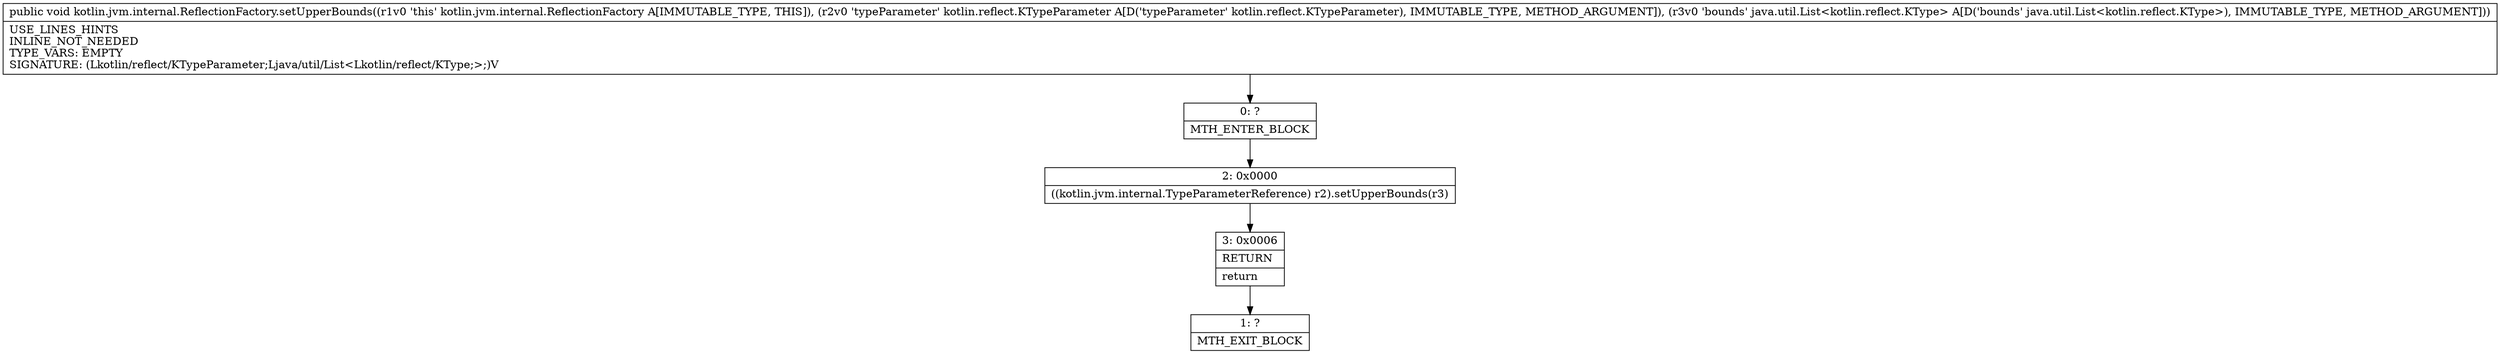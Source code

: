 digraph "CFG forkotlin.jvm.internal.ReflectionFactory.setUpperBounds(Lkotlin\/reflect\/KTypeParameter;Ljava\/util\/List;)V" {
Node_0 [shape=record,label="{0\:\ ?|MTH_ENTER_BLOCK\l}"];
Node_2 [shape=record,label="{2\:\ 0x0000|((kotlin.jvm.internal.TypeParameterReference) r2).setUpperBounds(r3)\l}"];
Node_3 [shape=record,label="{3\:\ 0x0006|RETURN\l|return\l}"];
Node_1 [shape=record,label="{1\:\ ?|MTH_EXIT_BLOCK\l}"];
MethodNode[shape=record,label="{public void kotlin.jvm.internal.ReflectionFactory.setUpperBounds((r1v0 'this' kotlin.jvm.internal.ReflectionFactory A[IMMUTABLE_TYPE, THIS]), (r2v0 'typeParameter' kotlin.reflect.KTypeParameter A[D('typeParameter' kotlin.reflect.KTypeParameter), IMMUTABLE_TYPE, METHOD_ARGUMENT]), (r3v0 'bounds' java.util.List\<kotlin.reflect.KType\> A[D('bounds' java.util.List\<kotlin.reflect.KType\>), IMMUTABLE_TYPE, METHOD_ARGUMENT]))  | USE_LINES_HINTS\lINLINE_NOT_NEEDED\lTYPE_VARS: EMPTY\lSIGNATURE: (Lkotlin\/reflect\/KTypeParameter;Ljava\/util\/List\<Lkotlin\/reflect\/KType;\>;)V\l}"];
MethodNode -> Node_0;Node_0 -> Node_2;
Node_2 -> Node_3;
Node_3 -> Node_1;
}

